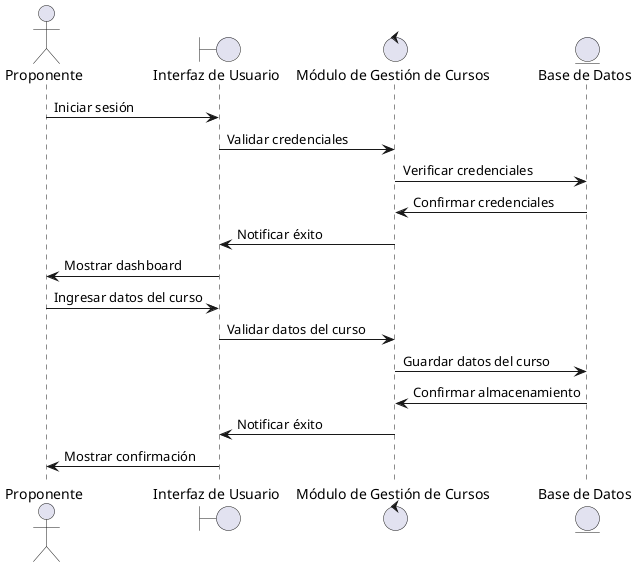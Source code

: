 @startuml DisciplinaDeAnalisisDiagramaDeColaboracionCargarFormulacionCursoExtension
actor Proponente

participant "Proponente" as Proponente
boundary "Interfaz de Usuario" as IU
control "Módulo de Gestión de Cursos" as MGC
entity "Base de Datos" as BD

Proponente -> IU : Iniciar sesión
IU -> MGC : Validar credenciales
MGC -> BD : Verificar credenciales
BD -> MGC : Confirmar credenciales
MGC -> IU : Notificar éxito
IU -> Proponente : Mostrar dashboard

Proponente -> IU : Ingresar datos del curso
IU -> MGC : Validar datos del curso
MGC -> BD : Guardar datos del curso
BD -> MGC : Confirmar almacenamiento
MGC -> IU : Notificar éxito
IU -> Proponente : Mostrar confirmación
@enduml
